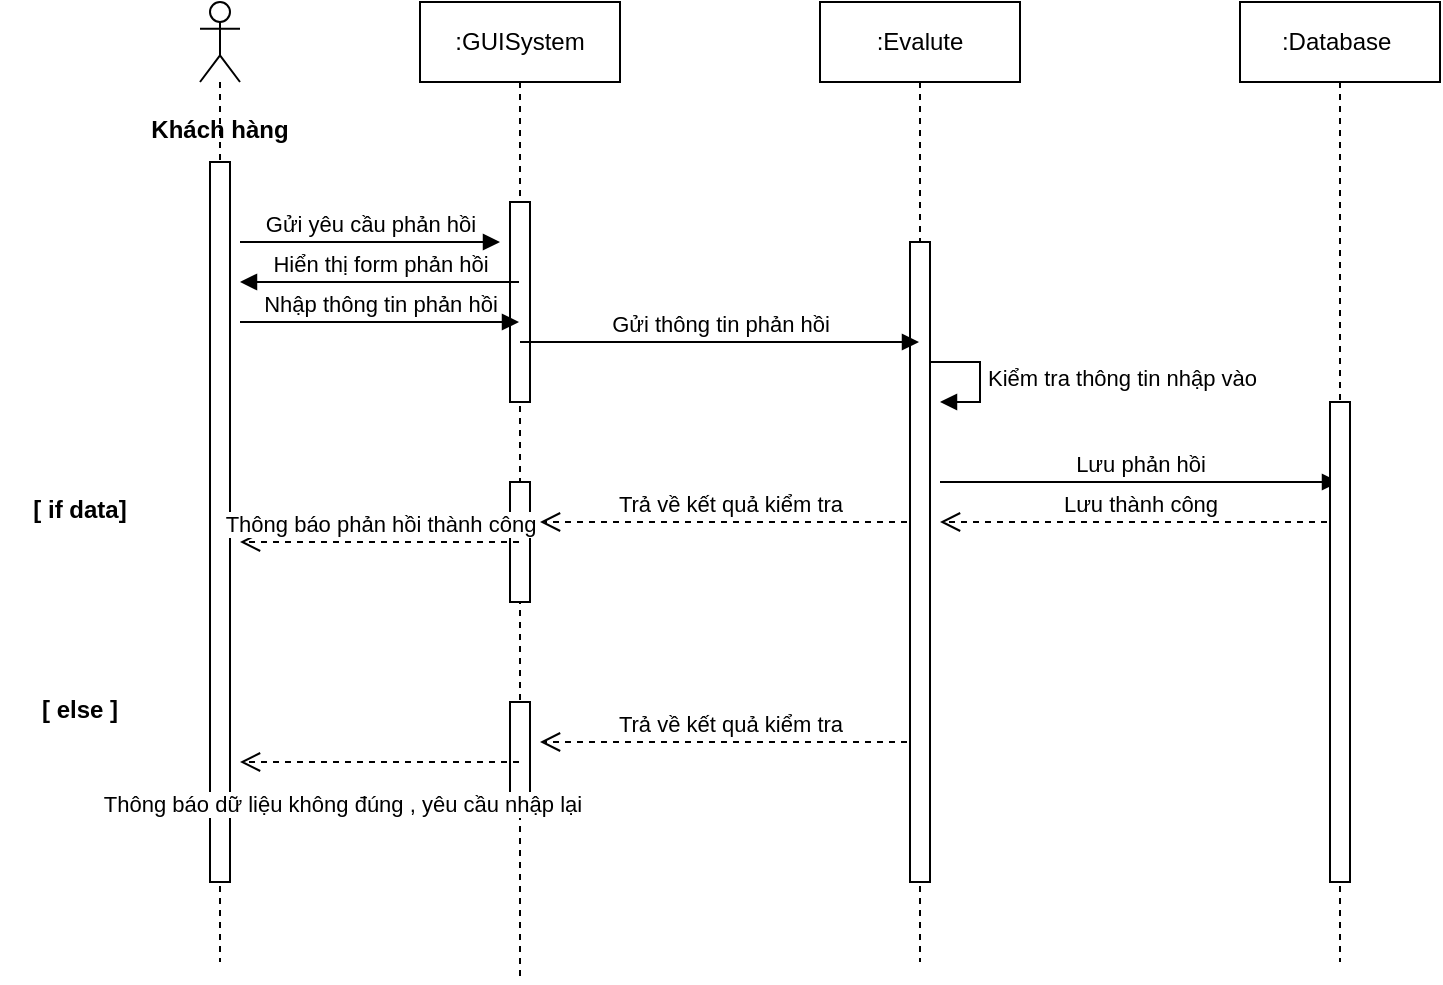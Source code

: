 <mxfile version="13.11.0" type="github">
  <diagram id="kgpKYQtTHZ0yAKxKKP6v" name="Page-1">
    <mxGraphModel dx="1038" dy="580" grid="1" gridSize="10" guides="1" tooltips="1" connect="1" arrows="1" fold="1" page="1" pageScale="1" pageWidth="850" pageHeight="1100" math="0" shadow="0">
      <root>
        <mxCell id="0" />
        <mxCell id="1" parent="0" />
        <mxCell id="RO-l3SHUVcZOq0i67Axm-1" value="" style="shape=umlLifeline;participant=umlActor;perimeter=lifelinePerimeter;whiteSpace=wrap;html=1;container=1;collapsible=0;recursiveResize=0;verticalAlign=top;spacingTop=36;outlineConnect=0;" vertex="1" parent="1">
          <mxGeometry x="140" y="40" width="20" height="480" as="geometry" />
        </mxCell>
        <mxCell id="RO-l3SHUVcZOq0i67Axm-7" value="" style="html=1;points=[];perimeter=orthogonalPerimeter;" vertex="1" parent="RO-l3SHUVcZOq0i67Axm-1">
          <mxGeometry x="5" y="80" width="10" height="360" as="geometry" />
        </mxCell>
        <mxCell id="RO-l3SHUVcZOq0i67Axm-2" value=":GUISystem" style="shape=umlLifeline;perimeter=lifelinePerimeter;whiteSpace=wrap;html=1;container=1;collapsible=0;recursiveResize=0;outlineConnect=0;" vertex="1" parent="1">
          <mxGeometry x="250" y="40" width="100" height="490" as="geometry" />
        </mxCell>
        <mxCell id="RO-l3SHUVcZOq0i67Axm-8" value="" style="html=1;points=[];perimeter=orthogonalPerimeter;" vertex="1" parent="RO-l3SHUVcZOq0i67Axm-2">
          <mxGeometry x="45" y="100" width="10" height="100" as="geometry" />
        </mxCell>
        <mxCell id="RO-l3SHUVcZOq0i67Axm-24" value="Trả về kết quả kiểm tra" style="html=1;verticalAlign=bottom;endArrow=open;dashed=1;endSize=8;" edge="1" parent="RO-l3SHUVcZOq0i67Axm-2" source="RO-l3SHUVcZOq0i67Axm-3">
          <mxGeometry relative="1" as="geometry">
            <mxPoint x="140" y="260" as="sourcePoint" />
            <mxPoint x="60" y="260" as="targetPoint" />
          </mxGeometry>
        </mxCell>
        <mxCell id="RO-l3SHUVcZOq0i67Axm-25" value="" style="html=1;points=[];perimeter=orthogonalPerimeter;" vertex="1" parent="RO-l3SHUVcZOq0i67Axm-2">
          <mxGeometry x="45" y="240" width="10" height="60" as="geometry" />
        </mxCell>
        <mxCell id="RO-l3SHUVcZOq0i67Axm-27" value="" style="html=1;points=[];perimeter=orthogonalPerimeter;" vertex="1" parent="RO-l3SHUVcZOq0i67Axm-2">
          <mxGeometry x="45" y="350" width="10" height="50" as="geometry" />
        </mxCell>
        <mxCell id="RO-l3SHUVcZOq0i67Axm-28" value="Trả về kết quả kiểm tra" style="html=1;verticalAlign=bottom;endArrow=open;dashed=1;endSize=8;" edge="1" parent="RO-l3SHUVcZOq0i67Axm-2" source="RO-l3SHUVcZOq0i67Axm-3">
          <mxGeometry relative="1" as="geometry">
            <mxPoint x="140" y="370" as="sourcePoint" />
            <mxPoint x="60" y="370" as="targetPoint" />
          </mxGeometry>
        </mxCell>
        <mxCell id="RO-l3SHUVcZOq0i67Axm-3" value=":Evalute" style="shape=umlLifeline;perimeter=lifelinePerimeter;whiteSpace=wrap;html=1;container=1;collapsible=0;recursiveResize=0;outlineConnect=0;" vertex="1" parent="1">
          <mxGeometry x="450" y="40" width="100" height="480" as="geometry" />
        </mxCell>
        <mxCell id="RO-l3SHUVcZOq0i67Axm-14" value="" style="html=1;points=[];perimeter=orthogonalPerimeter;" vertex="1" parent="RO-l3SHUVcZOq0i67Axm-3">
          <mxGeometry x="45" y="120" width="10" height="320" as="geometry" />
        </mxCell>
        <mxCell id="RO-l3SHUVcZOq0i67Axm-18" value="Kiểm tra thông tin nhập vào" style="edgeStyle=orthogonalEdgeStyle;html=1;align=left;spacingLeft=2;endArrow=block;rounded=0;entryX=1;entryY=0;" edge="1" parent="RO-l3SHUVcZOq0i67Axm-3">
          <mxGeometry relative="1" as="geometry">
            <mxPoint x="55" y="180" as="sourcePoint" />
            <Array as="points">
              <mxPoint x="80" y="180" />
            </Array>
            <mxPoint x="60" y="200" as="targetPoint" />
          </mxGeometry>
        </mxCell>
        <mxCell id="RO-l3SHUVcZOq0i67Axm-21" value="Lưu phản hồi" style="html=1;verticalAlign=bottom;endArrow=block;" edge="1" parent="RO-l3SHUVcZOq0i67Axm-3" target="RO-l3SHUVcZOq0i67Axm-4">
          <mxGeometry width="80" relative="1" as="geometry">
            <mxPoint x="60" y="240" as="sourcePoint" />
            <mxPoint x="140" y="240" as="targetPoint" />
          </mxGeometry>
        </mxCell>
        <mxCell id="RO-l3SHUVcZOq0i67Axm-23" value="Lưu thành công" style="html=1;verticalAlign=bottom;endArrow=open;dashed=1;endSize=8;" edge="1" parent="RO-l3SHUVcZOq0i67Axm-3" source="RO-l3SHUVcZOq0i67Axm-4">
          <mxGeometry relative="1" as="geometry">
            <mxPoint x="140" y="260" as="sourcePoint" />
            <mxPoint x="60" y="260" as="targetPoint" />
          </mxGeometry>
        </mxCell>
        <mxCell id="RO-l3SHUVcZOq0i67Axm-4" value=":Database&amp;nbsp;" style="shape=umlLifeline;perimeter=lifelinePerimeter;whiteSpace=wrap;html=1;container=1;collapsible=0;recursiveResize=0;outlineConnect=0;" vertex="1" parent="1">
          <mxGeometry x="660" y="40" width="100" height="480" as="geometry" />
        </mxCell>
        <mxCell id="RO-l3SHUVcZOq0i67Axm-19" value="" style="html=1;points=[];perimeter=orthogonalPerimeter;" vertex="1" parent="RO-l3SHUVcZOq0i67Axm-4">
          <mxGeometry x="45" y="200" width="10" height="240" as="geometry" />
        </mxCell>
        <mxCell id="RO-l3SHUVcZOq0i67Axm-5" value="Khách hàng" style="text;align=center;fontStyle=1;verticalAlign=middle;spacingLeft=3;spacingRight=3;strokeColor=none;rotatable=0;points=[[0,0.5],[1,0.5]];portConstraint=eastwest;" vertex="1" parent="1">
          <mxGeometry x="110" y="90" width="80" height="26" as="geometry" />
        </mxCell>
        <mxCell id="RO-l3SHUVcZOq0i67Axm-9" value="Gửi yêu cầu phản hồi" style="html=1;verticalAlign=bottom;endArrow=block;" edge="1" parent="1">
          <mxGeometry width="80" relative="1" as="geometry">
            <mxPoint x="160" y="160" as="sourcePoint" />
            <mxPoint x="290" y="160" as="targetPoint" />
            <Array as="points">
              <mxPoint x="210" y="160" />
            </Array>
          </mxGeometry>
        </mxCell>
        <mxCell id="RO-l3SHUVcZOq0i67Axm-11" value="Hiển thị form phản hồi" style="html=1;verticalAlign=bottom;endArrow=block;" edge="1" parent="1" source="RO-l3SHUVcZOq0i67Axm-2">
          <mxGeometry width="80" relative="1" as="geometry">
            <mxPoint x="190" y="190" as="sourcePoint" />
            <mxPoint x="160" y="180" as="targetPoint" />
            <Array as="points">
              <mxPoint x="200" y="180" />
            </Array>
          </mxGeometry>
        </mxCell>
        <mxCell id="RO-l3SHUVcZOq0i67Axm-12" value="Nhập thông tin phản hồi" style="html=1;verticalAlign=bottom;endArrow=block;" edge="1" parent="1" target="RO-l3SHUVcZOq0i67Axm-2">
          <mxGeometry width="80" relative="1" as="geometry">
            <mxPoint x="160" y="200" as="sourcePoint" />
            <mxPoint x="250" y="210" as="targetPoint" />
            <Array as="points">
              <mxPoint x="200" y="200" />
            </Array>
          </mxGeometry>
        </mxCell>
        <mxCell id="RO-l3SHUVcZOq0i67Axm-13" value="Gửi thông tin phản hồi" style="html=1;verticalAlign=bottom;endArrow=block;" edge="1" parent="1" source="RO-l3SHUVcZOq0i67Axm-2" target="RO-l3SHUVcZOq0i67Axm-3">
          <mxGeometry width="80" relative="1" as="geometry">
            <mxPoint x="310" y="180" as="sourcePoint" />
            <mxPoint x="490" y="180" as="targetPoint" />
            <Array as="points">
              <mxPoint x="360" y="210" />
              <mxPoint x="430" y="210" />
            </Array>
          </mxGeometry>
        </mxCell>
        <mxCell id="RO-l3SHUVcZOq0i67Axm-26" value="Thông báo phản hồi thành công" style="html=1;verticalAlign=bottom;endArrow=open;dashed=1;endSize=8;" edge="1" parent="1" source="RO-l3SHUVcZOq0i67Axm-2">
          <mxGeometry relative="1" as="geometry">
            <mxPoint x="250" y="300" as="sourcePoint" />
            <mxPoint x="160" y="310" as="targetPoint" />
          </mxGeometry>
        </mxCell>
        <mxCell id="RO-l3SHUVcZOq0i67Axm-29" value="Thông báo dữ liệu không đúng , yêu cầu nhập lại" style="html=1;verticalAlign=bottom;endArrow=open;dashed=1;endSize=8;" edge="1" parent="1" source="RO-l3SHUVcZOq0i67Axm-2">
          <mxGeometry x="0.283" y="30" relative="1" as="geometry">
            <mxPoint x="250" y="420" as="sourcePoint" />
            <mxPoint x="160" y="420" as="targetPoint" />
            <mxPoint x="1" as="offset" />
          </mxGeometry>
        </mxCell>
        <mxCell id="RO-l3SHUVcZOq0i67Axm-30" value="[ if data]" style="text;align=center;fontStyle=1;verticalAlign=middle;spacingLeft=3;spacingRight=3;strokeColor=none;rotatable=0;points=[[0,0.5],[1,0.5]];portConstraint=eastwest;" vertex="1" parent="1">
          <mxGeometry x="40" y="280" width="80" height="26" as="geometry" />
        </mxCell>
        <mxCell id="RO-l3SHUVcZOq0i67Axm-31" value="[ else ]" style="text;align=center;fontStyle=1;verticalAlign=middle;spacingLeft=3;spacingRight=3;strokeColor=none;rotatable=0;points=[[0,0.5],[1,0.5]];portConstraint=eastwest;" vertex="1" parent="1">
          <mxGeometry x="40" y="380" width="80" height="26" as="geometry" />
        </mxCell>
      </root>
    </mxGraphModel>
  </diagram>
</mxfile>
